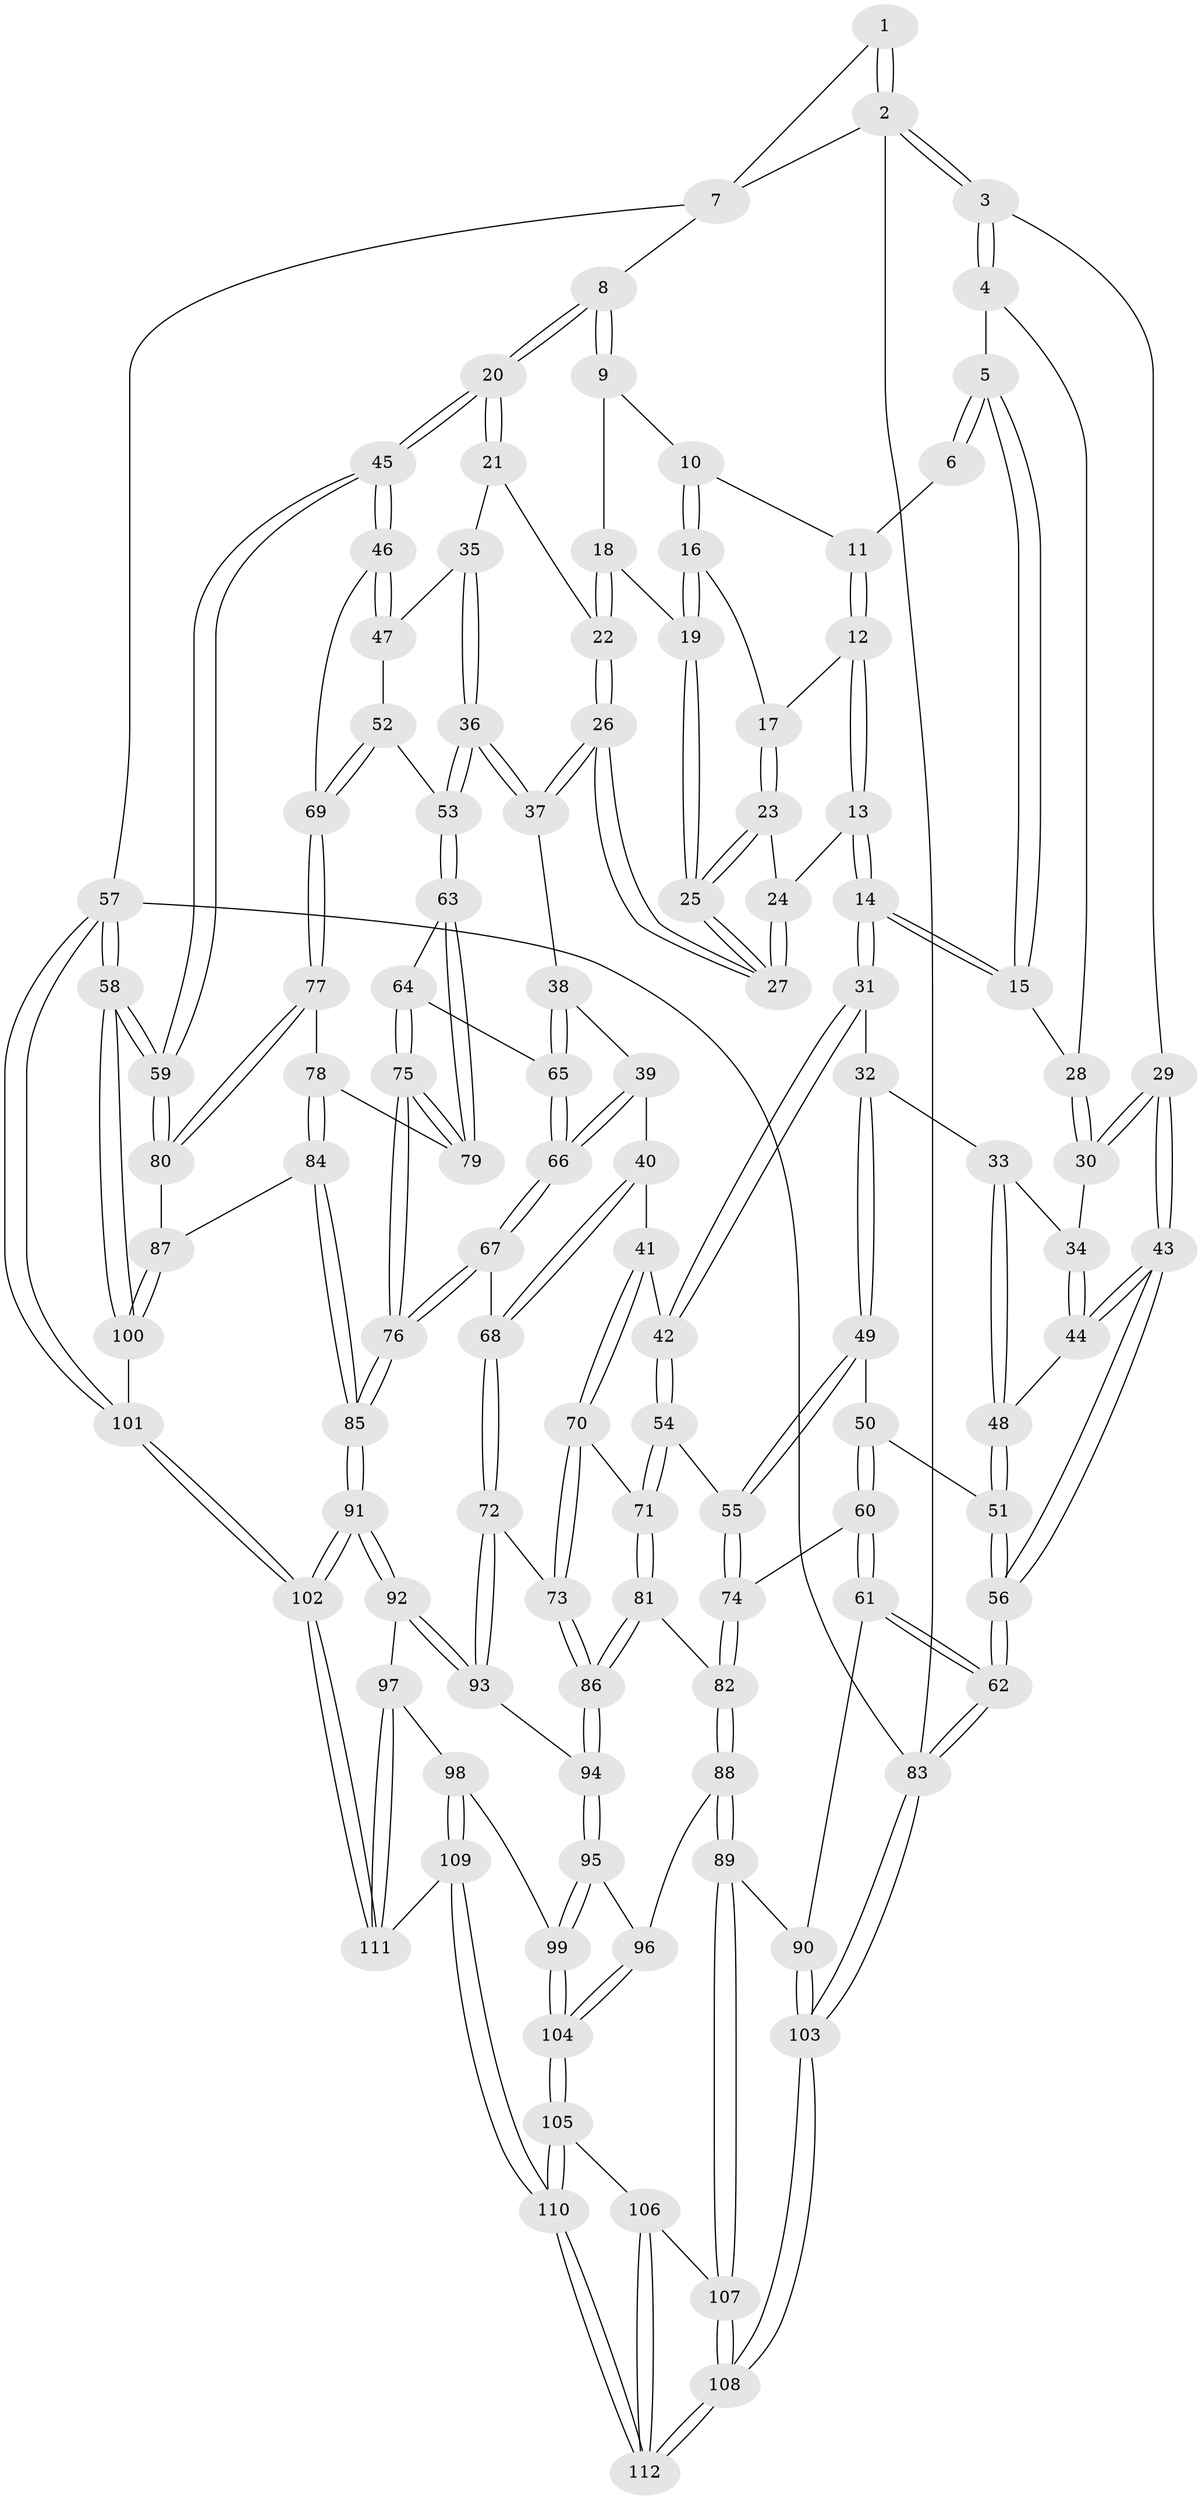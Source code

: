 // coarse degree distribution, {3: 0.13846153846153847, 4: 0.5230769230769231, 5: 0.2923076923076923, 6: 0.046153846153846156}
// Generated by graph-tools (version 1.1) at 2025/24/03/03/25 07:24:35]
// undirected, 112 vertices, 277 edges
graph export_dot {
graph [start="1"]
  node [color=gray90,style=filled];
  1 [pos="+0.42826003468239465+0"];
  2 [pos="+0+0"];
  3 [pos="+0+0"];
  4 [pos="+0.1749086105987765+0.17686425947184012"];
  5 [pos="+0.3200961922647063+0.08283725508559465"];
  6 [pos="+0.42631823358686105+0"];
  7 [pos="+1+0"];
  8 [pos="+1+0"];
  9 [pos="+0.7259352601149593+0.16136393330176124"];
  10 [pos="+0.6777452540054625+0.15167125606173026"];
  11 [pos="+0.49699340799984726+0.0607906812035212"];
  12 [pos="+0.5046052322144345+0.10577949536517997"];
  13 [pos="+0.45450839181597685+0.33294720450492665"];
  14 [pos="+0.42522224188378943+0.35918085428307256"];
  15 [pos="+0.3778391582571095+0.29101542979807393"];
  16 [pos="+0.6075099203426572+0.22213306609286904"];
  17 [pos="+0.5820194484679271+0.22606216601553586"];
  18 [pos="+0.7158346730825739+0.20123405996439706"];
  19 [pos="+0.6892985043803563+0.2517926596411703"];
  20 [pos="+1+0"];
  21 [pos="+0.9139066026995765+0.28926569635124555"];
  22 [pos="+0.8090444198367227+0.3122551788073544"];
  23 [pos="+0.5783155710387934+0.257957116264609"];
  24 [pos="+0.47953764949282934+0.3265369601999812"];
  25 [pos="+0.6784951091096693+0.35347536821574094"];
  26 [pos="+0.6858825282011057+0.3703051735727131"];
  27 [pos="+0.6803379458905944+0.3610237714556008"];
  28 [pos="+0.15659527988427205+0.26277871354419796"];
  29 [pos="+0+0"];
  30 [pos="+0.14270813769382584+0.2950231019459152"];
  31 [pos="+0.41630067875237914+0.3951478130188917"];
  32 [pos="+0.25979510854455407+0.40944978266468424"];
  33 [pos="+0.2125036840137345+0.3941119653808518"];
  34 [pos="+0.13964696829353793+0.3076730574106082"];
  35 [pos="+0.8716851300612547+0.4202476222752694"];
  36 [pos="+0.7913362176035007+0.5007140892535792"];
  37 [pos="+0.685196895523231+0.38375314378028386"];
  38 [pos="+0.5693809403406319+0.4861016820034179"];
  39 [pos="+0.5689131077260365+0.4861804168613134"];
  40 [pos="+0.5193314662749071+0.4878286212170259"];
  41 [pos="+0.47985090899647725+0.48013659165684297"];
  42 [pos="+0.43751524104181094+0.43770274707440926"];
  43 [pos="+0+0.4762601326733119"];
  44 [pos="+0+0.3962775817390493"];
  45 [pos="+1+0.38393938227012886"];
  46 [pos="+1+0.42589715689739693"];
  47 [pos="+0.9607325114739431+0.4872281956675278"];
  48 [pos="+0.16879755358258997+0.49173427716883517"];
  49 [pos="+0.2753669575002227+0.5563830377725488"];
  50 [pos="+0.17171000366065575+0.5271384869774334"];
  51 [pos="+0.1674103825568714+0.495785369209195"];
  52 [pos="+0.916628174713297+0.549591341820676"];
  53 [pos="+0.7926725206700955+0.5172640420067846"];
  54 [pos="+0.2996733789453693+0.5782668819736465"];
  55 [pos="+0.28598447369762586+0.5719021228251816"];
  56 [pos="+0+0.5142320789982175"];
  57 [pos="+1+1"];
  58 [pos="+1+1"];
  59 [pos="+1+0.7040836432800245"];
  60 [pos="+0.13257849740515562+0.6156967666658646"];
  61 [pos="+0+0.7032673764366741"];
  62 [pos="+0+0.6572056094931942"];
  63 [pos="+0.7764834644196099+0.5508996711410863"];
  64 [pos="+0.6785109325731643+0.5679557644399661"];
  65 [pos="+0.6577924280009634+0.5640598382381752"];
  66 [pos="+0.5967843455380408+0.656822603470504"];
  67 [pos="+0.5754915928677112+0.7142373075675529"];
  68 [pos="+0.5714975831306579+0.7142856936342425"];
  69 [pos="+0.9376409094762064+0.5880825820694255"];
  70 [pos="+0.4474972117911223+0.586571299075214"];
  71 [pos="+0.3223994149580198+0.6182764289905726"];
  72 [pos="+0.5567687228300684+0.717939311232621"];
  73 [pos="+0.4731403082527323+0.6881073870771538"];
  74 [pos="+0.19574927598629752+0.6233194122783147"];
  75 [pos="+0.6748717823465614+0.7442155488713165"];
  76 [pos="+0.6720465678946506+0.751939891021291"];
  77 [pos="+0.9507533256929044+0.6246116854447084"];
  78 [pos="+0.8164815106446267+0.627648370519187"];
  79 [pos="+0.779592036687085+0.5694289094284479"];
  80 [pos="+1+0.7071002228239326"];
  81 [pos="+0.31986263649433216+0.7232390302766509"];
  82 [pos="+0.28754511444386327+0.7343258680741905"];
  83 [pos="+0+1"];
  84 [pos="+0.8363846885604784+0.7874426181252773"];
  85 [pos="+0.7182213990266201+0.8054673926001104"];
  86 [pos="+0.36121650047182025+0.7396216288746202"];
  87 [pos="+0.8696121223089034+0.7962123282377407"];
  88 [pos="+0.18667061444136984+0.810699863953063"];
  89 [pos="+0.11566872953538183+0.8071267986742648"];
  90 [pos="+0.0774508531482255+0.7819016981050817"];
  91 [pos="+0.651913455235216+0.9732393150329962"];
  92 [pos="+0.5368217071782496+0.9067260203935558"];
  93 [pos="+0.5175447111270685+0.8038375662226458"];
  94 [pos="+0.39713777273170664+0.8301714546784653"];
  95 [pos="+0.39454380848042736+0.8557509532464234"];
  96 [pos="+0.21575721527310307+0.8460780638036585"];
  97 [pos="+0.48936362829977315+0.9130870657234151"];
  98 [pos="+0.42157984725128445+0.9025390478202362"];
  99 [pos="+0.3961996341319598+0.871217902204599"];
  100 [pos="+0.8960851317515913+0.8759156977944321"];
  101 [pos="+0.7447730223286481+1"];
  102 [pos="+0.6993733567624594+1"];
  103 [pos="+0+1"];
  104 [pos="+0.2727643014611246+0.9442512530767428"];
  105 [pos="+0.27282736635042637+1"];
  106 [pos="+0.1345417611874157+0.9240774637097097"];
  107 [pos="+0.1128441385111267+0.8531490055983625"];
  108 [pos="+0+1"];
  109 [pos="+0.333776356707792+1"];
  110 [pos="+0.2974065161311911+1"];
  111 [pos="+0.40114511062125524+1"];
  112 [pos="+0.1722021295445557+1"];
  1 -- 2;
  1 -- 2;
  1 -- 7;
  2 -- 3;
  2 -- 3;
  2 -- 7;
  2 -- 83;
  3 -- 4;
  3 -- 4;
  3 -- 29;
  4 -- 5;
  4 -- 28;
  5 -- 6;
  5 -- 6;
  5 -- 15;
  5 -- 15;
  6 -- 11;
  7 -- 8;
  7 -- 57;
  8 -- 9;
  8 -- 9;
  8 -- 20;
  8 -- 20;
  9 -- 10;
  9 -- 18;
  10 -- 11;
  10 -- 16;
  10 -- 16;
  11 -- 12;
  11 -- 12;
  12 -- 13;
  12 -- 13;
  12 -- 17;
  13 -- 14;
  13 -- 14;
  13 -- 24;
  14 -- 15;
  14 -- 15;
  14 -- 31;
  14 -- 31;
  15 -- 28;
  16 -- 17;
  16 -- 19;
  16 -- 19;
  17 -- 23;
  17 -- 23;
  18 -- 19;
  18 -- 22;
  18 -- 22;
  19 -- 25;
  19 -- 25;
  20 -- 21;
  20 -- 21;
  20 -- 45;
  20 -- 45;
  21 -- 22;
  21 -- 35;
  22 -- 26;
  22 -- 26;
  23 -- 24;
  23 -- 25;
  23 -- 25;
  24 -- 27;
  24 -- 27;
  25 -- 27;
  25 -- 27;
  26 -- 27;
  26 -- 27;
  26 -- 37;
  26 -- 37;
  28 -- 30;
  28 -- 30;
  29 -- 30;
  29 -- 30;
  29 -- 43;
  29 -- 43;
  30 -- 34;
  31 -- 32;
  31 -- 42;
  31 -- 42;
  32 -- 33;
  32 -- 49;
  32 -- 49;
  33 -- 34;
  33 -- 48;
  33 -- 48;
  34 -- 44;
  34 -- 44;
  35 -- 36;
  35 -- 36;
  35 -- 47;
  36 -- 37;
  36 -- 37;
  36 -- 53;
  36 -- 53;
  37 -- 38;
  38 -- 39;
  38 -- 65;
  38 -- 65;
  39 -- 40;
  39 -- 66;
  39 -- 66;
  40 -- 41;
  40 -- 68;
  40 -- 68;
  41 -- 42;
  41 -- 70;
  41 -- 70;
  42 -- 54;
  42 -- 54;
  43 -- 44;
  43 -- 44;
  43 -- 56;
  43 -- 56;
  44 -- 48;
  45 -- 46;
  45 -- 46;
  45 -- 59;
  45 -- 59;
  46 -- 47;
  46 -- 47;
  46 -- 69;
  47 -- 52;
  48 -- 51;
  48 -- 51;
  49 -- 50;
  49 -- 55;
  49 -- 55;
  50 -- 51;
  50 -- 60;
  50 -- 60;
  51 -- 56;
  51 -- 56;
  52 -- 53;
  52 -- 69;
  52 -- 69;
  53 -- 63;
  53 -- 63;
  54 -- 55;
  54 -- 71;
  54 -- 71;
  55 -- 74;
  55 -- 74;
  56 -- 62;
  56 -- 62;
  57 -- 58;
  57 -- 58;
  57 -- 101;
  57 -- 101;
  57 -- 83;
  58 -- 59;
  58 -- 59;
  58 -- 100;
  58 -- 100;
  59 -- 80;
  59 -- 80;
  60 -- 61;
  60 -- 61;
  60 -- 74;
  61 -- 62;
  61 -- 62;
  61 -- 90;
  62 -- 83;
  62 -- 83;
  63 -- 64;
  63 -- 79;
  63 -- 79;
  64 -- 65;
  64 -- 75;
  64 -- 75;
  65 -- 66;
  65 -- 66;
  66 -- 67;
  66 -- 67;
  67 -- 68;
  67 -- 76;
  67 -- 76;
  68 -- 72;
  68 -- 72;
  69 -- 77;
  69 -- 77;
  70 -- 71;
  70 -- 73;
  70 -- 73;
  71 -- 81;
  71 -- 81;
  72 -- 73;
  72 -- 93;
  72 -- 93;
  73 -- 86;
  73 -- 86;
  74 -- 82;
  74 -- 82;
  75 -- 76;
  75 -- 76;
  75 -- 79;
  75 -- 79;
  76 -- 85;
  76 -- 85;
  77 -- 78;
  77 -- 80;
  77 -- 80;
  78 -- 79;
  78 -- 84;
  78 -- 84;
  80 -- 87;
  81 -- 82;
  81 -- 86;
  81 -- 86;
  82 -- 88;
  82 -- 88;
  83 -- 103;
  83 -- 103;
  84 -- 85;
  84 -- 85;
  84 -- 87;
  85 -- 91;
  85 -- 91;
  86 -- 94;
  86 -- 94;
  87 -- 100;
  87 -- 100;
  88 -- 89;
  88 -- 89;
  88 -- 96;
  89 -- 90;
  89 -- 107;
  89 -- 107;
  90 -- 103;
  90 -- 103;
  91 -- 92;
  91 -- 92;
  91 -- 102;
  91 -- 102;
  92 -- 93;
  92 -- 93;
  92 -- 97;
  93 -- 94;
  94 -- 95;
  94 -- 95;
  95 -- 96;
  95 -- 99;
  95 -- 99;
  96 -- 104;
  96 -- 104;
  97 -- 98;
  97 -- 111;
  97 -- 111;
  98 -- 99;
  98 -- 109;
  98 -- 109;
  99 -- 104;
  99 -- 104;
  100 -- 101;
  101 -- 102;
  101 -- 102;
  102 -- 111;
  102 -- 111;
  103 -- 108;
  103 -- 108;
  104 -- 105;
  104 -- 105;
  105 -- 106;
  105 -- 110;
  105 -- 110;
  106 -- 107;
  106 -- 112;
  106 -- 112;
  107 -- 108;
  107 -- 108;
  108 -- 112;
  108 -- 112;
  109 -- 110;
  109 -- 110;
  109 -- 111;
  110 -- 112;
  110 -- 112;
}
